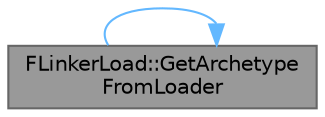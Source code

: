 digraph "FLinkerLoad::GetArchetypeFromLoader"
{
 // INTERACTIVE_SVG=YES
 // LATEX_PDF_SIZE
  bgcolor="transparent";
  edge [fontname=Helvetica,fontsize=10,labelfontname=Helvetica,labelfontsize=10];
  node [fontname=Helvetica,fontsize=10,shape=box,height=0.2,width=0.4];
  rankdir="RL";
  Node1 [id="Node000001",label="FLinkerLoad::GetArchetype\lFromLoader",height=0.2,width=0.4,color="gray40", fillcolor="grey60", style="filled", fontcolor="black",tooltip="Called to retrieve the archetype from the event driven loader."];
  Node1 -> Node1 [id="edge1_Node000001_Node000001",dir="back",color="steelblue1",style="solid",tooltip=" "];
}
